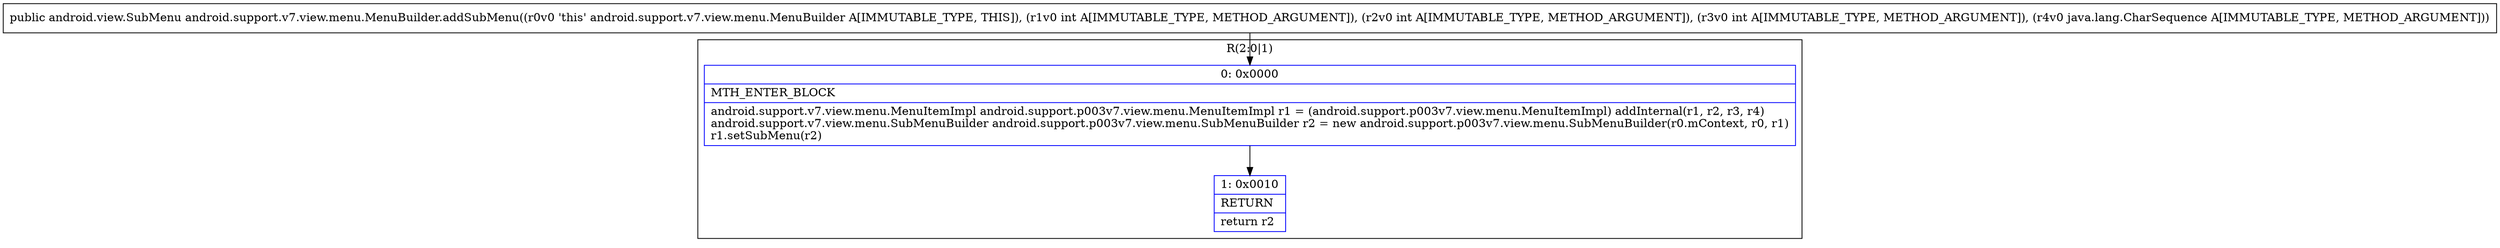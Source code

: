 digraph "CFG forandroid.support.v7.view.menu.MenuBuilder.addSubMenu(IIILjava\/lang\/CharSequence;)Landroid\/view\/SubMenu;" {
subgraph cluster_Region_2075074065 {
label = "R(2:0|1)";
node [shape=record,color=blue];
Node_0 [shape=record,label="{0\:\ 0x0000|MTH_ENTER_BLOCK\l|android.support.v7.view.menu.MenuItemImpl android.support.p003v7.view.menu.MenuItemImpl r1 = (android.support.p003v7.view.menu.MenuItemImpl) addInternal(r1, r2, r3, r4)\landroid.support.v7.view.menu.SubMenuBuilder android.support.p003v7.view.menu.SubMenuBuilder r2 = new android.support.p003v7.view.menu.SubMenuBuilder(r0.mContext, r0, r1)\lr1.setSubMenu(r2)\l}"];
Node_1 [shape=record,label="{1\:\ 0x0010|RETURN\l|return r2\l}"];
}
MethodNode[shape=record,label="{public android.view.SubMenu android.support.v7.view.menu.MenuBuilder.addSubMenu((r0v0 'this' android.support.v7.view.menu.MenuBuilder A[IMMUTABLE_TYPE, THIS]), (r1v0 int A[IMMUTABLE_TYPE, METHOD_ARGUMENT]), (r2v0 int A[IMMUTABLE_TYPE, METHOD_ARGUMENT]), (r3v0 int A[IMMUTABLE_TYPE, METHOD_ARGUMENT]), (r4v0 java.lang.CharSequence A[IMMUTABLE_TYPE, METHOD_ARGUMENT])) }"];
MethodNode -> Node_0;
Node_0 -> Node_1;
}

